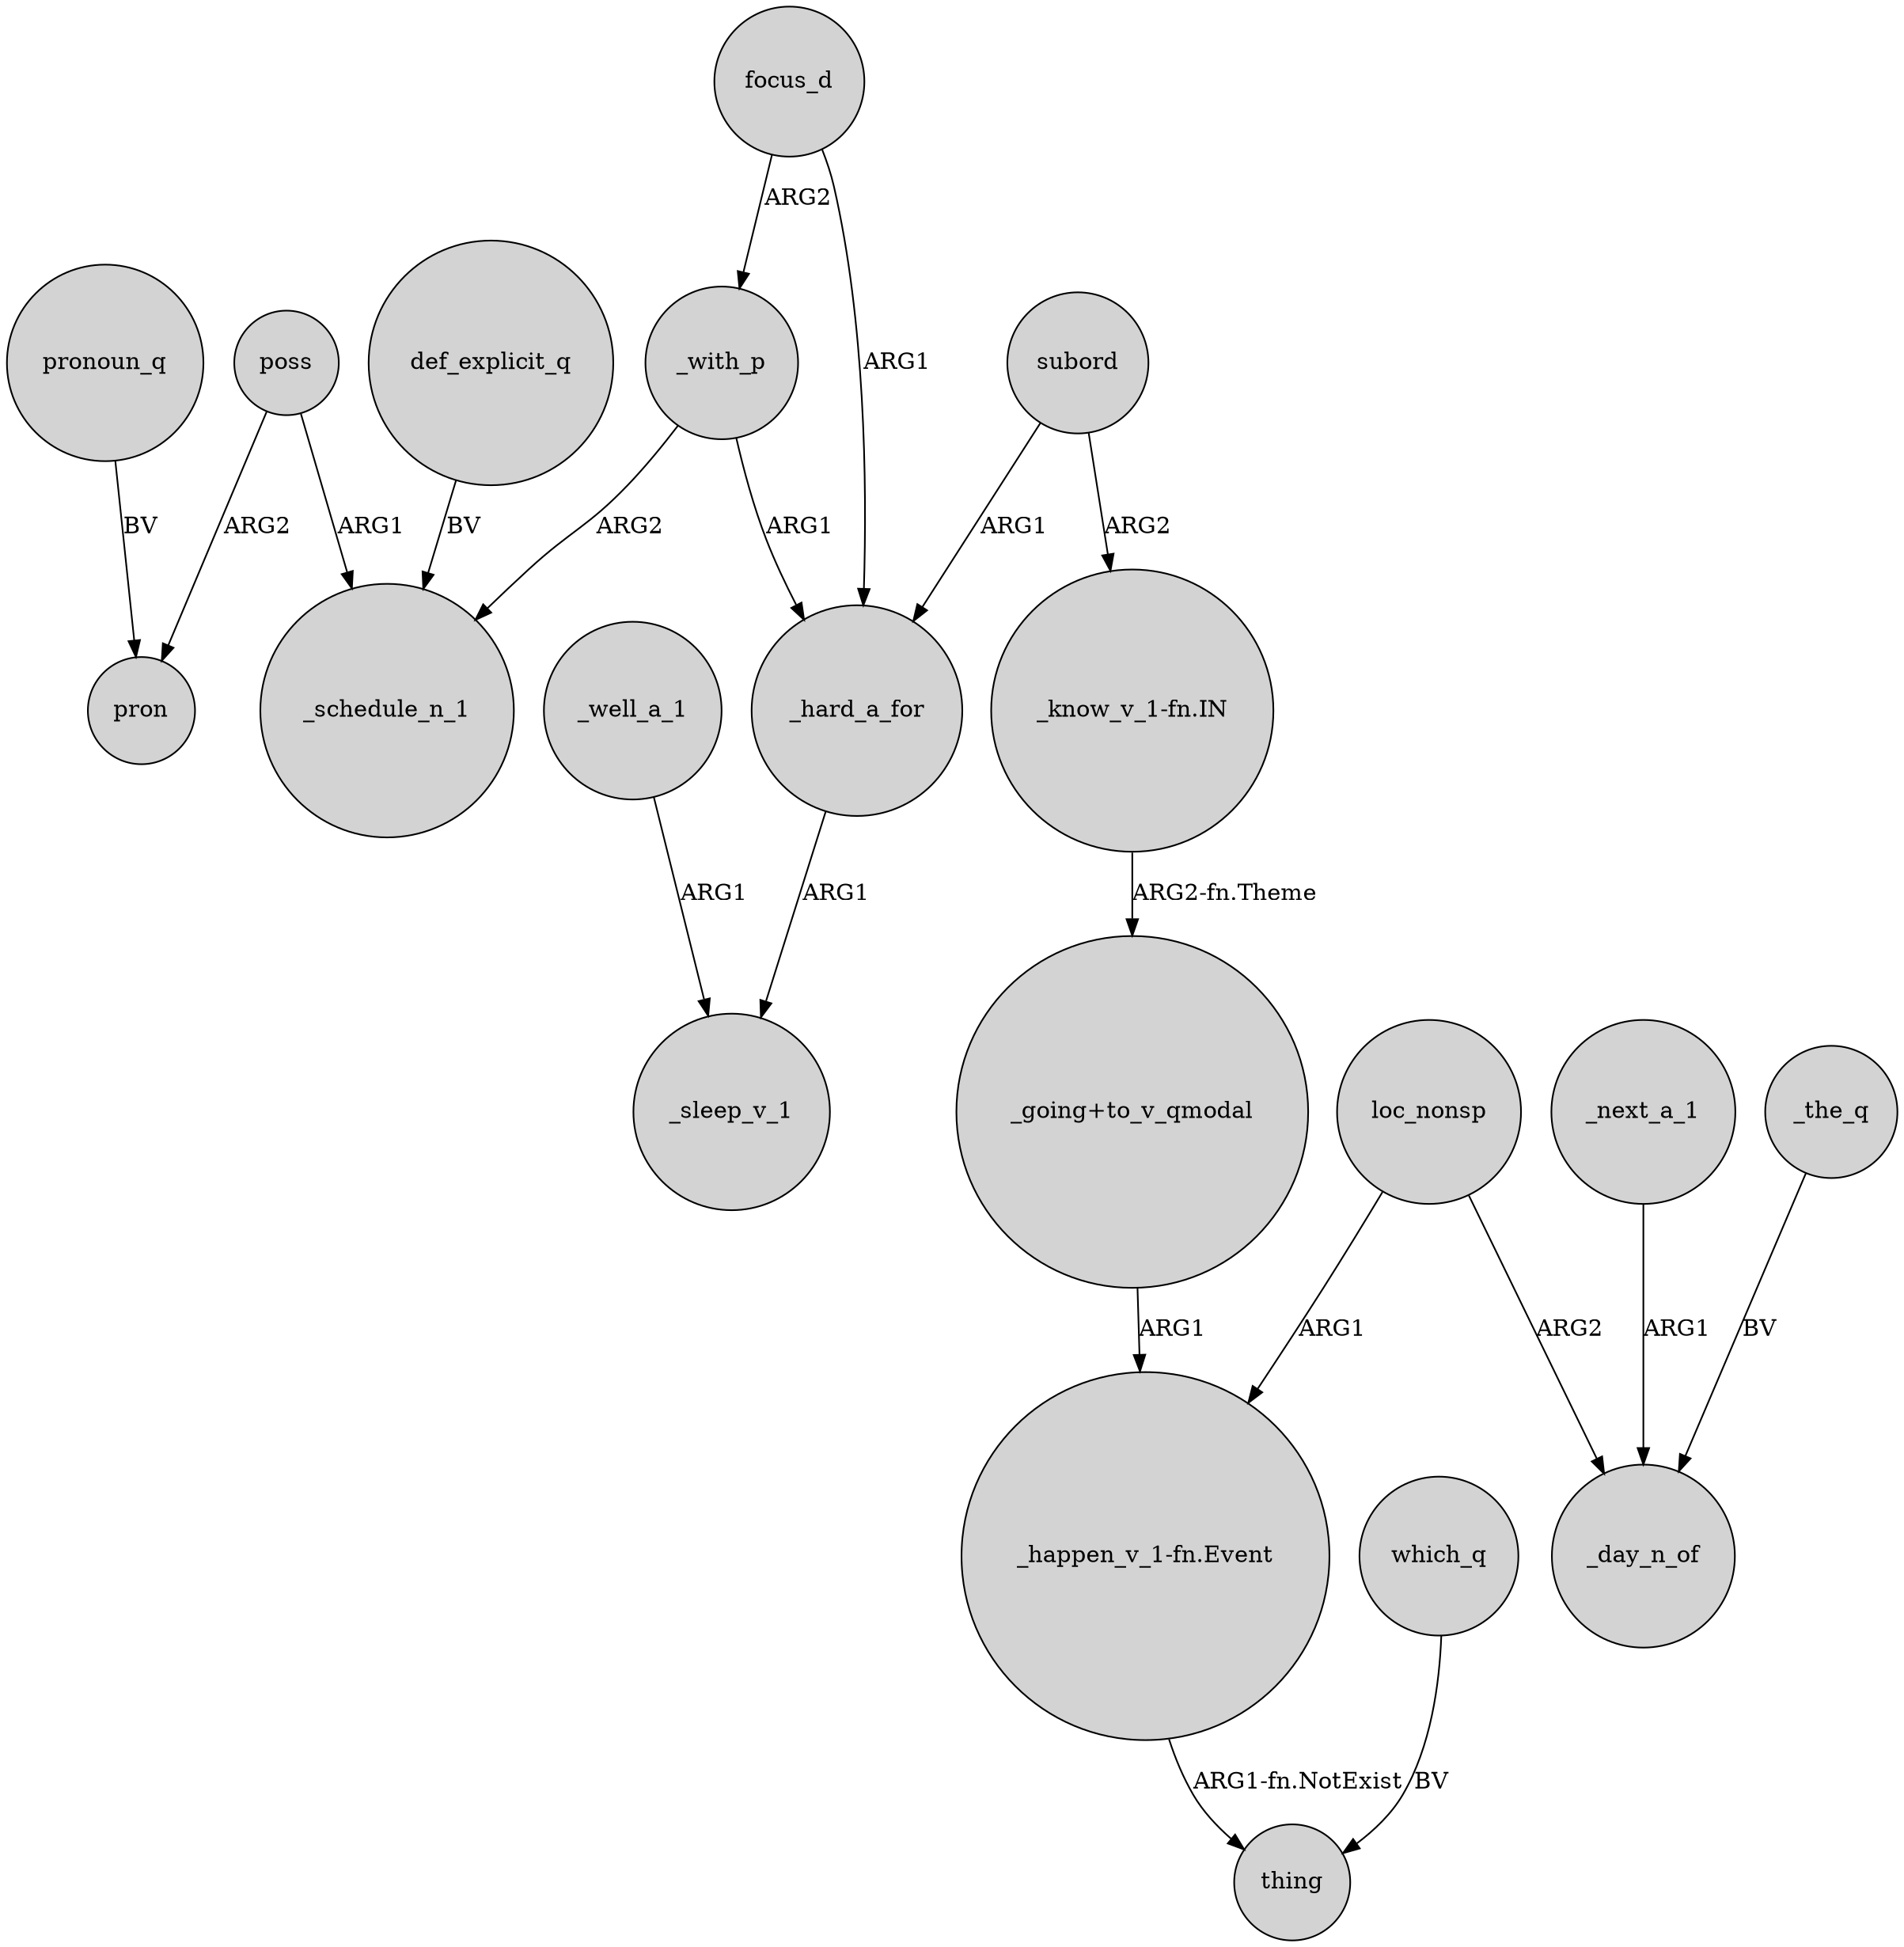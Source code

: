 digraph {
	node [shape=circle style=filled]
	def_explicit_q -> _schedule_n_1 [label=BV]
	poss -> pron [label=ARG2]
	_well_a_1 -> _sleep_v_1 [label=ARG1]
	subord -> _hard_a_for [label=ARG1]
	focus_d -> _with_p [label=ARG2]
	subord -> "_know_v_1-fn.IN" [label=ARG2]
	_with_p -> _hard_a_for [label=ARG1]
	"_know_v_1-fn.IN" -> "_going+to_v_qmodal" [label="ARG2-fn.Theme"]
	_the_q -> _day_n_of [label=BV]
	pronoun_q -> pron [label=BV]
	loc_nonsp -> "_happen_v_1-fn.Event" [label=ARG1]
	"_happen_v_1-fn.Event" -> thing [label="ARG1-fn.NotExist"]
	_hard_a_for -> _sleep_v_1 [label=ARG1]
	poss -> _schedule_n_1 [label=ARG1]
	loc_nonsp -> _day_n_of [label=ARG2]
	"_going+to_v_qmodal" -> "_happen_v_1-fn.Event" [label=ARG1]
	_with_p -> _schedule_n_1 [label=ARG2]
	_next_a_1 -> _day_n_of [label=ARG1]
	focus_d -> _hard_a_for [label=ARG1]
	which_q -> thing [label=BV]
}
